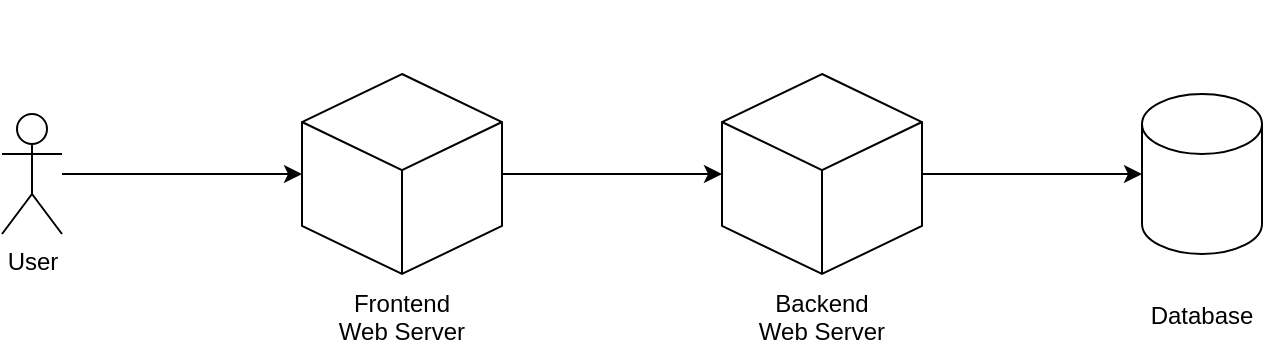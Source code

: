 <mxfile version="16.5.1" type="device"><diagram id="9MmrLo96wyU37mMG1BZV" name="Page-1"><mxGraphModel dx="1102" dy="818" grid="1" gridSize="10" guides="1" tooltips="1" connect="1" arrows="1" fold="1" page="1" pageScale="1" pageWidth="827" pageHeight="1169" math="0" shadow="0"><root><mxCell id="0"/><mxCell id="1" parent="0"/><mxCell id="edrd7XK85MatdvQqyxyE-2" value="&lt;br&gt;&lt;br&gt;&lt;br&gt;&lt;br&gt;&lt;br&gt;&lt;br&gt;&lt;br&gt;&lt;br&gt;Database" style="shape=cylinder3;whiteSpace=wrap;html=1;boundedLbl=1;backgroundOutline=1;size=15;" parent="1" vertex="1"><mxGeometry x="660" y="380" width="60" height="80" as="geometry"/></mxCell><mxCell id="edrd7XK85MatdvQqyxyE-7" style="edgeStyle=orthogonalEdgeStyle;rounded=0;orthogonalLoop=1;jettySize=auto;html=1;" parent="1" source="edrd7XK85MatdvQqyxyE-3" target="edrd7XK85MatdvQqyxyE-5" edge="1"><mxGeometry relative="1" as="geometry"/></mxCell><mxCell id="edrd7XK85MatdvQqyxyE-3" value="User" style="shape=umlActor;verticalLabelPosition=bottom;verticalAlign=top;html=1;outlineConnect=0;" parent="1" vertex="1"><mxGeometry x="90" y="390" width="30" height="60" as="geometry"/></mxCell><mxCell id="VaiIzSvMbxfoIXT0jBoB-2" style="edgeStyle=orthogonalEdgeStyle;rounded=0;orthogonalLoop=1;jettySize=auto;html=1;" edge="1" parent="1" source="edrd7XK85MatdvQqyxyE-5" target="VaiIzSvMbxfoIXT0jBoB-1"><mxGeometry relative="1" as="geometry"/></mxCell><mxCell id="edrd7XK85MatdvQqyxyE-5" value="&lt;br&gt;&lt;br&gt;&lt;br&gt;&lt;br&gt;&lt;br&gt;&lt;br&gt;&lt;br&gt;&lt;br&gt;&lt;br&gt;&lt;br&gt;Frontend&lt;br&gt;Web Server" style="whiteSpace=wrap;html=1;shape=mxgraph.basic.isocube;isoAngle=15;" parent="1" vertex="1"><mxGeometry x="240" y="370" width="100" height="100" as="geometry"/></mxCell><mxCell id="VaiIzSvMbxfoIXT0jBoB-3" style="edgeStyle=orthogonalEdgeStyle;rounded=0;orthogonalLoop=1;jettySize=auto;html=1;" edge="1" parent="1" source="VaiIzSvMbxfoIXT0jBoB-1" target="edrd7XK85MatdvQqyxyE-2"><mxGeometry relative="1" as="geometry"/></mxCell><mxCell id="VaiIzSvMbxfoIXT0jBoB-1" value="&lt;br&gt;&lt;br&gt;&lt;br&gt;&lt;br&gt;&lt;br&gt;&lt;br&gt;&lt;br&gt;&lt;br&gt;&lt;br&gt;&lt;br&gt;Backend &lt;br&gt;Web Server" style="whiteSpace=wrap;html=1;shape=mxgraph.basic.isocube;isoAngle=15;" vertex="1" parent="1"><mxGeometry x="450" y="370" width="100" height="100" as="geometry"/></mxCell></root></mxGraphModel></diagram></mxfile>
